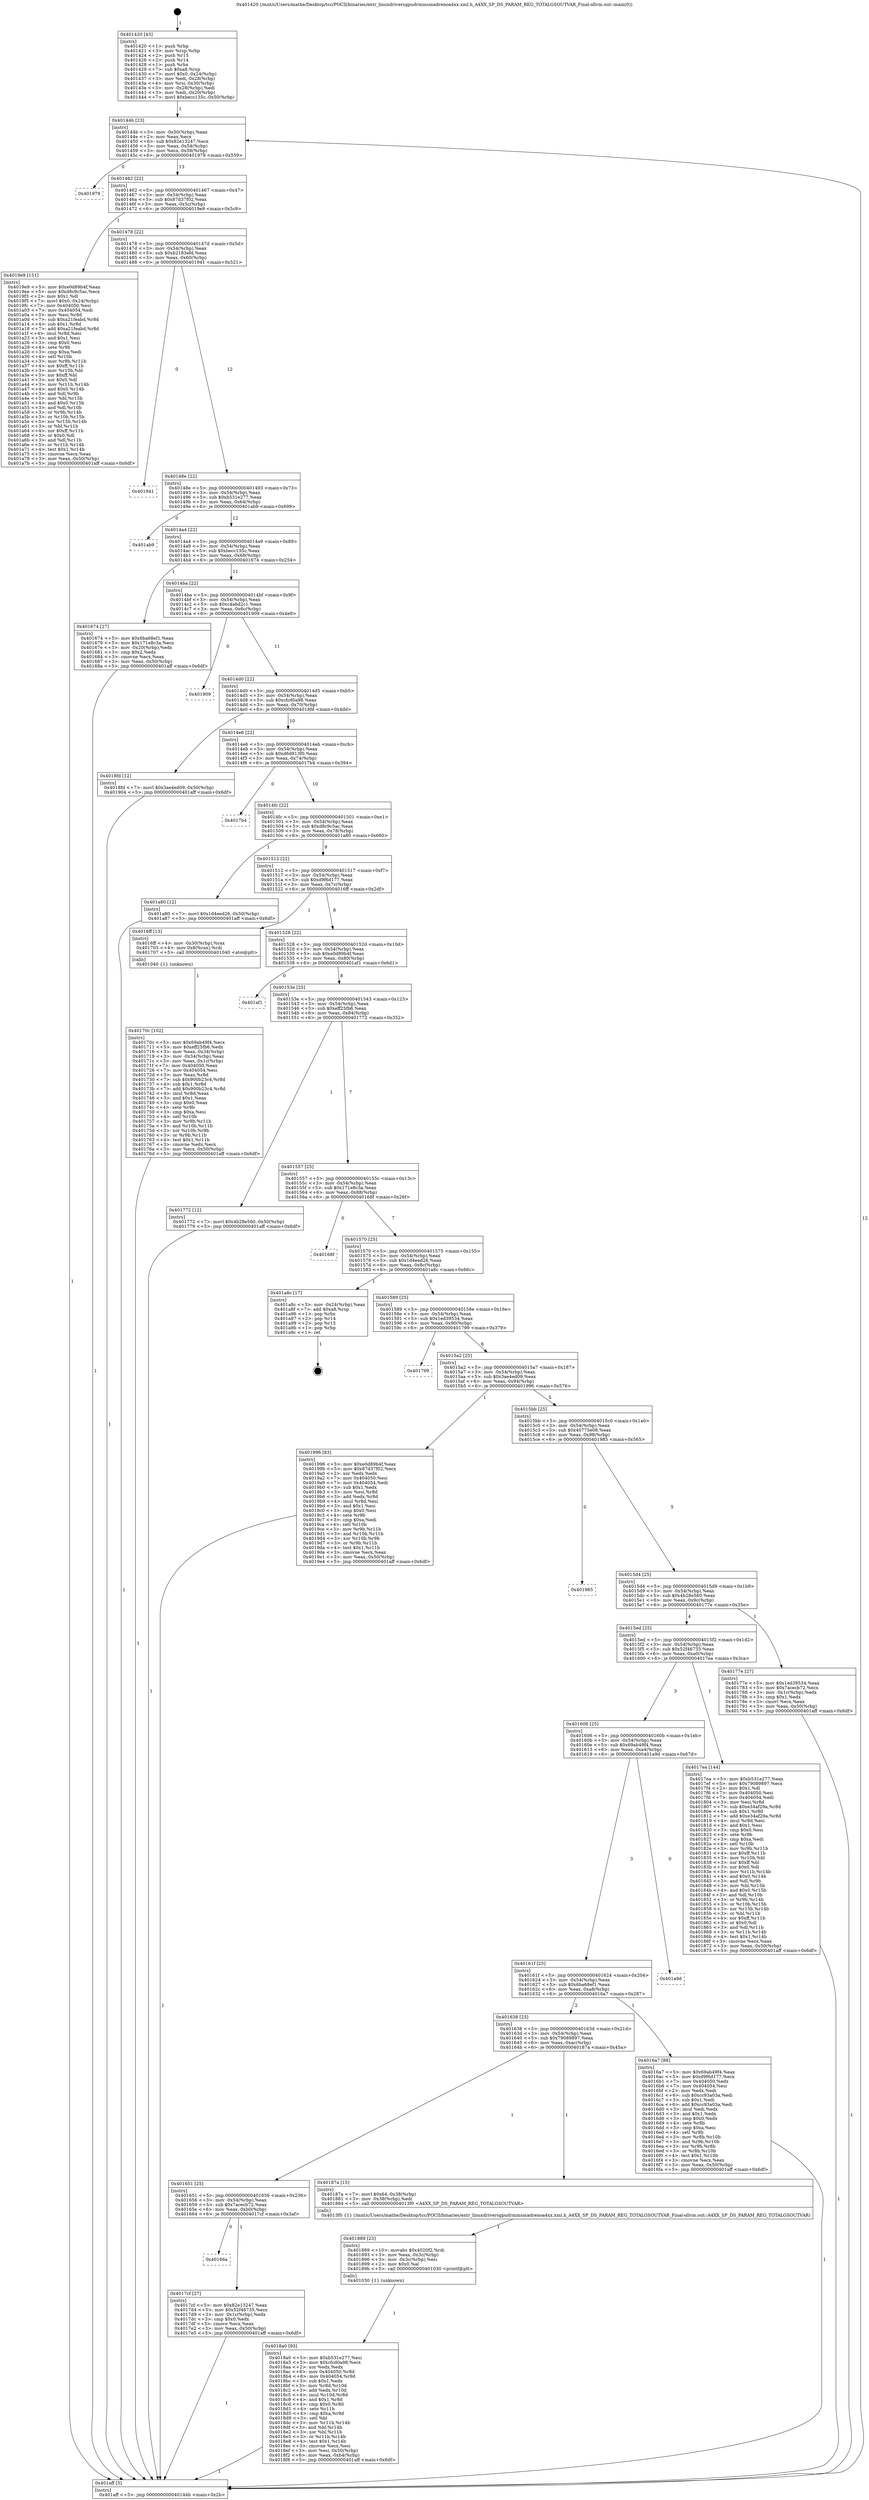 digraph "0x401420" {
  label = "0x401420 (/mnt/c/Users/mathe/Desktop/tcc/POCII/binaries/extr_linuxdriversgpudrmmsmadrenoa4xx.xml.h_A4XX_SP_DS_PARAM_REG_TOTALGSOUTVAR_Final-ollvm.out::main(0))"
  labelloc = "t"
  node[shape=record]

  Entry [label="",width=0.3,height=0.3,shape=circle,fillcolor=black,style=filled]
  "0x40144b" [label="{
     0x40144b [23]\l
     | [instrs]\l
     &nbsp;&nbsp;0x40144b \<+3\>: mov -0x50(%rbp),%eax\l
     &nbsp;&nbsp;0x40144e \<+2\>: mov %eax,%ecx\l
     &nbsp;&nbsp;0x401450 \<+6\>: sub $0x82e13247,%ecx\l
     &nbsp;&nbsp;0x401456 \<+3\>: mov %eax,-0x54(%rbp)\l
     &nbsp;&nbsp;0x401459 \<+3\>: mov %ecx,-0x58(%rbp)\l
     &nbsp;&nbsp;0x40145c \<+6\>: je 0000000000401979 \<main+0x559\>\l
  }"]
  "0x401979" [label="{
     0x401979\l
  }", style=dashed]
  "0x401462" [label="{
     0x401462 [22]\l
     | [instrs]\l
     &nbsp;&nbsp;0x401462 \<+5\>: jmp 0000000000401467 \<main+0x47\>\l
     &nbsp;&nbsp;0x401467 \<+3\>: mov -0x54(%rbp),%eax\l
     &nbsp;&nbsp;0x40146a \<+5\>: sub $0x87d37f02,%eax\l
     &nbsp;&nbsp;0x40146f \<+3\>: mov %eax,-0x5c(%rbp)\l
     &nbsp;&nbsp;0x401472 \<+6\>: je 00000000004019e9 \<main+0x5c9\>\l
  }"]
  Exit [label="",width=0.3,height=0.3,shape=circle,fillcolor=black,style=filled,peripheries=2]
  "0x4019e9" [label="{
     0x4019e9 [151]\l
     | [instrs]\l
     &nbsp;&nbsp;0x4019e9 \<+5\>: mov $0xe0d89b4f,%eax\l
     &nbsp;&nbsp;0x4019ee \<+5\>: mov $0xd8c9c5ac,%ecx\l
     &nbsp;&nbsp;0x4019f3 \<+2\>: mov $0x1,%dl\l
     &nbsp;&nbsp;0x4019f5 \<+7\>: movl $0x0,-0x24(%rbp)\l
     &nbsp;&nbsp;0x4019fc \<+7\>: mov 0x404050,%esi\l
     &nbsp;&nbsp;0x401a03 \<+7\>: mov 0x404054,%edi\l
     &nbsp;&nbsp;0x401a0a \<+3\>: mov %esi,%r8d\l
     &nbsp;&nbsp;0x401a0d \<+7\>: sub $0xa21feabd,%r8d\l
     &nbsp;&nbsp;0x401a14 \<+4\>: sub $0x1,%r8d\l
     &nbsp;&nbsp;0x401a18 \<+7\>: add $0xa21feabd,%r8d\l
     &nbsp;&nbsp;0x401a1f \<+4\>: imul %r8d,%esi\l
     &nbsp;&nbsp;0x401a23 \<+3\>: and $0x1,%esi\l
     &nbsp;&nbsp;0x401a26 \<+3\>: cmp $0x0,%esi\l
     &nbsp;&nbsp;0x401a29 \<+4\>: sete %r9b\l
     &nbsp;&nbsp;0x401a2d \<+3\>: cmp $0xa,%edi\l
     &nbsp;&nbsp;0x401a30 \<+4\>: setl %r10b\l
     &nbsp;&nbsp;0x401a34 \<+3\>: mov %r9b,%r11b\l
     &nbsp;&nbsp;0x401a37 \<+4\>: xor $0xff,%r11b\l
     &nbsp;&nbsp;0x401a3b \<+3\>: mov %r10b,%bl\l
     &nbsp;&nbsp;0x401a3e \<+3\>: xor $0xff,%bl\l
     &nbsp;&nbsp;0x401a41 \<+3\>: xor $0x0,%dl\l
     &nbsp;&nbsp;0x401a44 \<+3\>: mov %r11b,%r14b\l
     &nbsp;&nbsp;0x401a47 \<+4\>: and $0x0,%r14b\l
     &nbsp;&nbsp;0x401a4b \<+3\>: and %dl,%r9b\l
     &nbsp;&nbsp;0x401a4e \<+3\>: mov %bl,%r15b\l
     &nbsp;&nbsp;0x401a51 \<+4\>: and $0x0,%r15b\l
     &nbsp;&nbsp;0x401a55 \<+3\>: and %dl,%r10b\l
     &nbsp;&nbsp;0x401a58 \<+3\>: or %r9b,%r14b\l
     &nbsp;&nbsp;0x401a5b \<+3\>: or %r10b,%r15b\l
     &nbsp;&nbsp;0x401a5e \<+3\>: xor %r15b,%r14b\l
     &nbsp;&nbsp;0x401a61 \<+3\>: or %bl,%r11b\l
     &nbsp;&nbsp;0x401a64 \<+4\>: xor $0xff,%r11b\l
     &nbsp;&nbsp;0x401a68 \<+3\>: or $0x0,%dl\l
     &nbsp;&nbsp;0x401a6b \<+3\>: and %dl,%r11b\l
     &nbsp;&nbsp;0x401a6e \<+3\>: or %r11b,%r14b\l
     &nbsp;&nbsp;0x401a71 \<+4\>: test $0x1,%r14b\l
     &nbsp;&nbsp;0x401a75 \<+3\>: cmovne %ecx,%eax\l
     &nbsp;&nbsp;0x401a78 \<+3\>: mov %eax,-0x50(%rbp)\l
     &nbsp;&nbsp;0x401a7b \<+5\>: jmp 0000000000401aff \<main+0x6df\>\l
  }"]
  "0x401478" [label="{
     0x401478 [22]\l
     | [instrs]\l
     &nbsp;&nbsp;0x401478 \<+5\>: jmp 000000000040147d \<main+0x5d\>\l
     &nbsp;&nbsp;0x40147d \<+3\>: mov -0x54(%rbp),%eax\l
     &nbsp;&nbsp;0x401480 \<+5\>: sub $0xb2183efd,%eax\l
     &nbsp;&nbsp;0x401485 \<+3\>: mov %eax,-0x60(%rbp)\l
     &nbsp;&nbsp;0x401488 \<+6\>: je 0000000000401941 \<main+0x521\>\l
  }"]
  "0x4018a0" [label="{
     0x4018a0 [93]\l
     | [instrs]\l
     &nbsp;&nbsp;0x4018a0 \<+5\>: mov $0xb531e277,%esi\l
     &nbsp;&nbsp;0x4018a5 \<+5\>: mov $0xcfcd0a98,%ecx\l
     &nbsp;&nbsp;0x4018aa \<+2\>: xor %edx,%edx\l
     &nbsp;&nbsp;0x4018ac \<+8\>: mov 0x404050,%r8d\l
     &nbsp;&nbsp;0x4018b4 \<+8\>: mov 0x404054,%r9d\l
     &nbsp;&nbsp;0x4018bc \<+3\>: sub $0x1,%edx\l
     &nbsp;&nbsp;0x4018bf \<+3\>: mov %r8d,%r10d\l
     &nbsp;&nbsp;0x4018c2 \<+3\>: add %edx,%r10d\l
     &nbsp;&nbsp;0x4018c5 \<+4\>: imul %r10d,%r8d\l
     &nbsp;&nbsp;0x4018c9 \<+4\>: and $0x1,%r8d\l
     &nbsp;&nbsp;0x4018cd \<+4\>: cmp $0x0,%r8d\l
     &nbsp;&nbsp;0x4018d1 \<+4\>: sete %r11b\l
     &nbsp;&nbsp;0x4018d5 \<+4\>: cmp $0xa,%r9d\l
     &nbsp;&nbsp;0x4018d9 \<+3\>: setl %bl\l
     &nbsp;&nbsp;0x4018dc \<+3\>: mov %r11b,%r14b\l
     &nbsp;&nbsp;0x4018df \<+3\>: and %bl,%r14b\l
     &nbsp;&nbsp;0x4018e2 \<+3\>: xor %bl,%r11b\l
     &nbsp;&nbsp;0x4018e5 \<+3\>: or %r11b,%r14b\l
     &nbsp;&nbsp;0x4018e8 \<+4\>: test $0x1,%r14b\l
     &nbsp;&nbsp;0x4018ec \<+3\>: cmovne %ecx,%esi\l
     &nbsp;&nbsp;0x4018ef \<+3\>: mov %esi,-0x50(%rbp)\l
     &nbsp;&nbsp;0x4018f2 \<+6\>: mov %eax,-0xb4(%rbp)\l
     &nbsp;&nbsp;0x4018f8 \<+5\>: jmp 0000000000401aff \<main+0x6df\>\l
  }"]
  "0x401941" [label="{
     0x401941\l
  }", style=dashed]
  "0x40148e" [label="{
     0x40148e [22]\l
     | [instrs]\l
     &nbsp;&nbsp;0x40148e \<+5\>: jmp 0000000000401493 \<main+0x73\>\l
     &nbsp;&nbsp;0x401493 \<+3\>: mov -0x54(%rbp),%eax\l
     &nbsp;&nbsp;0x401496 \<+5\>: sub $0xb531e277,%eax\l
     &nbsp;&nbsp;0x40149b \<+3\>: mov %eax,-0x64(%rbp)\l
     &nbsp;&nbsp;0x40149e \<+6\>: je 0000000000401ab9 \<main+0x699\>\l
  }"]
  "0x401889" [label="{
     0x401889 [23]\l
     | [instrs]\l
     &nbsp;&nbsp;0x401889 \<+10\>: movabs $0x4020f2,%rdi\l
     &nbsp;&nbsp;0x401893 \<+3\>: mov %eax,-0x3c(%rbp)\l
     &nbsp;&nbsp;0x401896 \<+3\>: mov -0x3c(%rbp),%esi\l
     &nbsp;&nbsp;0x401899 \<+2\>: mov $0x0,%al\l
     &nbsp;&nbsp;0x40189b \<+5\>: call 0000000000401030 \<printf@plt\>\l
     | [calls]\l
     &nbsp;&nbsp;0x401030 \{1\} (unknown)\l
  }"]
  "0x401ab9" [label="{
     0x401ab9\l
  }", style=dashed]
  "0x4014a4" [label="{
     0x4014a4 [22]\l
     | [instrs]\l
     &nbsp;&nbsp;0x4014a4 \<+5\>: jmp 00000000004014a9 \<main+0x89\>\l
     &nbsp;&nbsp;0x4014a9 \<+3\>: mov -0x54(%rbp),%eax\l
     &nbsp;&nbsp;0x4014ac \<+5\>: sub $0xbecc135c,%eax\l
     &nbsp;&nbsp;0x4014b1 \<+3\>: mov %eax,-0x68(%rbp)\l
     &nbsp;&nbsp;0x4014b4 \<+6\>: je 0000000000401674 \<main+0x254\>\l
  }"]
  "0x40166a" [label="{
     0x40166a\l
  }", style=dashed]
  "0x401674" [label="{
     0x401674 [27]\l
     | [instrs]\l
     &nbsp;&nbsp;0x401674 \<+5\>: mov $0x6ba68ef1,%eax\l
     &nbsp;&nbsp;0x401679 \<+5\>: mov $0x171e8c3a,%ecx\l
     &nbsp;&nbsp;0x40167e \<+3\>: mov -0x20(%rbp),%edx\l
     &nbsp;&nbsp;0x401681 \<+3\>: cmp $0x2,%edx\l
     &nbsp;&nbsp;0x401684 \<+3\>: cmovne %ecx,%eax\l
     &nbsp;&nbsp;0x401687 \<+3\>: mov %eax,-0x50(%rbp)\l
     &nbsp;&nbsp;0x40168a \<+5\>: jmp 0000000000401aff \<main+0x6df\>\l
  }"]
  "0x4014ba" [label="{
     0x4014ba [22]\l
     | [instrs]\l
     &nbsp;&nbsp;0x4014ba \<+5\>: jmp 00000000004014bf \<main+0x9f\>\l
     &nbsp;&nbsp;0x4014bf \<+3\>: mov -0x54(%rbp),%eax\l
     &nbsp;&nbsp;0x4014c2 \<+5\>: sub $0xc4a6d2c1,%eax\l
     &nbsp;&nbsp;0x4014c7 \<+3\>: mov %eax,-0x6c(%rbp)\l
     &nbsp;&nbsp;0x4014ca \<+6\>: je 0000000000401909 \<main+0x4e9\>\l
  }"]
  "0x401aff" [label="{
     0x401aff [5]\l
     | [instrs]\l
     &nbsp;&nbsp;0x401aff \<+5\>: jmp 000000000040144b \<main+0x2b\>\l
  }"]
  "0x401420" [label="{
     0x401420 [43]\l
     | [instrs]\l
     &nbsp;&nbsp;0x401420 \<+1\>: push %rbp\l
     &nbsp;&nbsp;0x401421 \<+3\>: mov %rsp,%rbp\l
     &nbsp;&nbsp;0x401424 \<+2\>: push %r15\l
     &nbsp;&nbsp;0x401426 \<+2\>: push %r14\l
     &nbsp;&nbsp;0x401428 \<+1\>: push %rbx\l
     &nbsp;&nbsp;0x401429 \<+7\>: sub $0xa8,%rsp\l
     &nbsp;&nbsp;0x401430 \<+7\>: movl $0x0,-0x24(%rbp)\l
     &nbsp;&nbsp;0x401437 \<+3\>: mov %edi,-0x28(%rbp)\l
     &nbsp;&nbsp;0x40143a \<+4\>: mov %rsi,-0x30(%rbp)\l
     &nbsp;&nbsp;0x40143e \<+3\>: mov -0x28(%rbp),%edi\l
     &nbsp;&nbsp;0x401441 \<+3\>: mov %edi,-0x20(%rbp)\l
     &nbsp;&nbsp;0x401444 \<+7\>: movl $0xbecc135c,-0x50(%rbp)\l
  }"]
  "0x4017cf" [label="{
     0x4017cf [27]\l
     | [instrs]\l
     &nbsp;&nbsp;0x4017cf \<+5\>: mov $0x82e13247,%eax\l
     &nbsp;&nbsp;0x4017d4 \<+5\>: mov $0x52f46735,%ecx\l
     &nbsp;&nbsp;0x4017d9 \<+3\>: mov -0x1c(%rbp),%edx\l
     &nbsp;&nbsp;0x4017dc \<+3\>: cmp $0x0,%edx\l
     &nbsp;&nbsp;0x4017df \<+3\>: cmove %ecx,%eax\l
     &nbsp;&nbsp;0x4017e2 \<+3\>: mov %eax,-0x50(%rbp)\l
     &nbsp;&nbsp;0x4017e5 \<+5\>: jmp 0000000000401aff \<main+0x6df\>\l
  }"]
  "0x401909" [label="{
     0x401909\l
  }", style=dashed]
  "0x4014d0" [label="{
     0x4014d0 [22]\l
     | [instrs]\l
     &nbsp;&nbsp;0x4014d0 \<+5\>: jmp 00000000004014d5 \<main+0xb5\>\l
     &nbsp;&nbsp;0x4014d5 \<+3\>: mov -0x54(%rbp),%eax\l
     &nbsp;&nbsp;0x4014d8 \<+5\>: sub $0xcfcd0a98,%eax\l
     &nbsp;&nbsp;0x4014dd \<+3\>: mov %eax,-0x70(%rbp)\l
     &nbsp;&nbsp;0x4014e0 \<+6\>: je 00000000004018fd \<main+0x4dd\>\l
  }"]
  "0x401651" [label="{
     0x401651 [25]\l
     | [instrs]\l
     &nbsp;&nbsp;0x401651 \<+5\>: jmp 0000000000401656 \<main+0x236\>\l
     &nbsp;&nbsp;0x401656 \<+3\>: mov -0x54(%rbp),%eax\l
     &nbsp;&nbsp;0x401659 \<+5\>: sub $0x7acecb72,%eax\l
     &nbsp;&nbsp;0x40165e \<+6\>: mov %eax,-0xb0(%rbp)\l
     &nbsp;&nbsp;0x401664 \<+6\>: je 00000000004017cf \<main+0x3af\>\l
  }"]
  "0x4018fd" [label="{
     0x4018fd [12]\l
     | [instrs]\l
     &nbsp;&nbsp;0x4018fd \<+7\>: movl $0x3ae4ed09,-0x50(%rbp)\l
     &nbsp;&nbsp;0x401904 \<+5\>: jmp 0000000000401aff \<main+0x6df\>\l
  }"]
  "0x4014e6" [label="{
     0x4014e6 [22]\l
     | [instrs]\l
     &nbsp;&nbsp;0x4014e6 \<+5\>: jmp 00000000004014eb \<main+0xcb\>\l
     &nbsp;&nbsp;0x4014eb \<+3\>: mov -0x54(%rbp),%eax\l
     &nbsp;&nbsp;0x4014ee \<+5\>: sub $0xd6d913f0,%eax\l
     &nbsp;&nbsp;0x4014f3 \<+3\>: mov %eax,-0x74(%rbp)\l
     &nbsp;&nbsp;0x4014f6 \<+6\>: je 00000000004017b4 \<main+0x394\>\l
  }"]
  "0x40187a" [label="{
     0x40187a [15]\l
     | [instrs]\l
     &nbsp;&nbsp;0x40187a \<+7\>: movl $0x64,-0x38(%rbp)\l
     &nbsp;&nbsp;0x401881 \<+3\>: mov -0x38(%rbp),%edi\l
     &nbsp;&nbsp;0x401884 \<+5\>: call 00000000004013f0 \<A4XX_SP_DS_PARAM_REG_TOTALGSOUTVAR\>\l
     | [calls]\l
     &nbsp;&nbsp;0x4013f0 \{1\} (/mnt/c/Users/mathe/Desktop/tcc/POCII/binaries/extr_linuxdriversgpudrmmsmadrenoa4xx.xml.h_A4XX_SP_DS_PARAM_REG_TOTALGSOUTVAR_Final-ollvm.out::A4XX_SP_DS_PARAM_REG_TOTALGSOUTVAR)\l
  }"]
  "0x4017b4" [label="{
     0x4017b4\l
  }", style=dashed]
  "0x4014fc" [label="{
     0x4014fc [22]\l
     | [instrs]\l
     &nbsp;&nbsp;0x4014fc \<+5\>: jmp 0000000000401501 \<main+0xe1\>\l
     &nbsp;&nbsp;0x401501 \<+3\>: mov -0x54(%rbp),%eax\l
     &nbsp;&nbsp;0x401504 \<+5\>: sub $0xd8c9c5ac,%eax\l
     &nbsp;&nbsp;0x401509 \<+3\>: mov %eax,-0x78(%rbp)\l
     &nbsp;&nbsp;0x40150c \<+6\>: je 0000000000401a80 \<main+0x660\>\l
  }"]
  "0x40170c" [label="{
     0x40170c [102]\l
     | [instrs]\l
     &nbsp;&nbsp;0x40170c \<+5\>: mov $0x69ab49f4,%ecx\l
     &nbsp;&nbsp;0x401711 \<+5\>: mov $0xeff25fb6,%edx\l
     &nbsp;&nbsp;0x401716 \<+3\>: mov %eax,-0x34(%rbp)\l
     &nbsp;&nbsp;0x401719 \<+3\>: mov -0x34(%rbp),%eax\l
     &nbsp;&nbsp;0x40171c \<+3\>: mov %eax,-0x1c(%rbp)\l
     &nbsp;&nbsp;0x40171f \<+7\>: mov 0x404050,%eax\l
     &nbsp;&nbsp;0x401726 \<+7\>: mov 0x404054,%esi\l
     &nbsp;&nbsp;0x40172d \<+3\>: mov %eax,%r8d\l
     &nbsp;&nbsp;0x401730 \<+7\>: sub $0x900b23c4,%r8d\l
     &nbsp;&nbsp;0x401737 \<+4\>: sub $0x1,%r8d\l
     &nbsp;&nbsp;0x40173b \<+7\>: add $0x900b23c4,%r8d\l
     &nbsp;&nbsp;0x401742 \<+4\>: imul %r8d,%eax\l
     &nbsp;&nbsp;0x401746 \<+3\>: and $0x1,%eax\l
     &nbsp;&nbsp;0x401749 \<+3\>: cmp $0x0,%eax\l
     &nbsp;&nbsp;0x40174c \<+4\>: sete %r9b\l
     &nbsp;&nbsp;0x401750 \<+3\>: cmp $0xa,%esi\l
     &nbsp;&nbsp;0x401753 \<+4\>: setl %r10b\l
     &nbsp;&nbsp;0x401757 \<+3\>: mov %r9b,%r11b\l
     &nbsp;&nbsp;0x40175a \<+3\>: and %r10b,%r11b\l
     &nbsp;&nbsp;0x40175d \<+3\>: xor %r10b,%r9b\l
     &nbsp;&nbsp;0x401760 \<+3\>: or %r9b,%r11b\l
     &nbsp;&nbsp;0x401763 \<+4\>: test $0x1,%r11b\l
     &nbsp;&nbsp;0x401767 \<+3\>: cmovne %edx,%ecx\l
     &nbsp;&nbsp;0x40176a \<+3\>: mov %ecx,-0x50(%rbp)\l
     &nbsp;&nbsp;0x40176d \<+5\>: jmp 0000000000401aff \<main+0x6df\>\l
  }"]
  "0x401a80" [label="{
     0x401a80 [12]\l
     | [instrs]\l
     &nbsp;&nbsp;0x401a80 \<+7\>: movl $0x1d4eed26,-0x50(%rbp)\l
     &nbsp;&nbsp;0x401a87 \<+5\>: jmp 0000000000401aff \<main+0x6df\>\l
  }"]
  "0x401512" [label="{
     0x401512 [22]\l
     | [instrs]\l
     &nbsp;&nbsp;0x401512 \<+5\>: jmp 0000000000401517 \<main+0xf7\>\l
     &nbsp;&nbsp;0x401517 \<+3\>: mov -0x54(%rbp),%eax\l
     &nbsp;&nbsp;0x40151a \<+5\>: sub $0xd9f6d177,%eax\l
     &nbsp;&nbsp;0x40151f \<+3\>: mov %eax,-0x7c(%rbp)\l
     &nbsp;&nbsp;0x401522 \<+6\>: je 00000000004016ff \<main+0x2df\>\l
  }"]
  "0x401638" [label="{
     0x401638 [25]\l
     | [instrs]\l
     &nbsp;&nbsp;0x401638 \<+5\>: jmp 000000000040163d \<main+0x21d\>\l
     &nbsp;&nbsp;0x40163d \<+3\>: mov -0x54(%rbp),%eax\l
     &nbsp;&nbsp;0x401640 \<+5\>: sub $0x79089897,%eax\l
     &nbsp;&nbsp;0x401645 \<+6\>: mov %eax,-0xac(%rbp)\l
     &nbsp;&nbsp;0x40164b \<+6\>: je 000000000040187a \<main+0x45a\>\l
  }"]
  "0x4016ff" [label="{
     0x4016ff [13]\l
     | [instrs]\l
     &nbsp;&nbsp;0x4016ff \<+4\>: mov -0x30(%rbp),%rax\l
     &nbsp;&nbsp;0x401703 \<+4\>: mov 0x8(%rax),%rdi\l
     &nbsp;&nbsp;0x401707 \<+5\>: call 0000000000401040 \<atoi@plt\>\l
     | [calls]\l
     &nbsp;&nbsp;0x401040 \{1\} (unknown)\l
  }"]
  "0x401528" [label="{
     0x401528 [22]\l
     | [instrs]\l
     &nbsp;&nbsp;0x401528 \<+5\>: jmp 000000000040152d \<main+0x10d\>\l
     &nbsp;&nbsp;0x40152d \<+3\>: mov -0x54(%rbp),%eax\l
     &nbsp;&nbsp;0x401530 \<+5\>: sub $0xe0d89b4f,%eax\l
     &nbsp;&nbsp;0x401535 \<+3\>: mov %eax,-0x80(%rbp)\l
     &nbsp;&nbsp;0x401538 \<+6\>: je 0000000000401af1 \<main+0x6d1\>\l
  }"]
  "0x4016a7" [label="{
     0x4016a7 [88]\l
     | [instrs]\l
     &nbsp;&nbsp;0x4016a7 \<+5\>: mov $0x69ab49f4,%eax\l
     &nbsp;&nbsp;0x4016ac \<+5\>: mov $0xd9f6d177,%ecx\l
     &nbsp;&nbsp;0x4016b1 \<+7\>: mov 0x404050,%edx\l
     &nbsp;&nbsp;0x4016b8 \<+7\>: mov 0x404054,%esi\l
     &nbsp;&nbsp;0x4016bf \<+2\>: mov %edx,%edi\l
     &nbsp;&nbsp;0x4016c1 \<+6\>: sub $0xcc93a03a,%edi\l
     &nbsp;&nbsp;0x4016c7 \<+3\>: sub $0x1,%edi\l
     &nbsp;&nbsp;0x4016ca \<+6\>: add $0xcc93a03a,%edi\l
     &nbsp;&nbsp;0x4016d0 \<+3\>: imul %edi,%edx\l
     &nbsp;&nbsp;0x4016d3 \<+3\>: and $0x1,%edx\l
     &nbsp;&nbsp;0x4016d6 \<+3\>: cmp $0x0,%edx\l
     &nbsp;&nbsp;0x4016d9 \<+4\>: sete %r8b\l
     &nbsp;&nbsp;0x4016dd \<+3\>: cmp $0xa,%esi\l
     &nbsp;&nbsp;0x4016e0 \<+4\>: setl %r9b\l
     &nbsp;&nbsp;0x4016e4 \<+3\>: mov %r8b,%r10b\l
     &nbsp;&nbsp;0x4016e7 \<+3\>: and %r9b,%r10b\l
     &nbsp;&nbsp;0x4016ea \<+3\>: xor %r9b,%r8b\l
     &nbsp;&nbsp;0x4016ed \<+3\>: or %r8b,%r10b\l
     &nbsp;&nbsp;0x4016f0 \<+4\>: test $0x1,%r10b\l
     &nbsp;&nbsp;0x4016f4 \<+3\>: cmovne %ecx,%eax\l
     &nbsp;&nbsp;0x4016f7 \<+3\>: mov %eax,-0x50(%rbp)\l
     &nbsp;&nbsp;0x4016fa \<+5\>: jmp 0000000000401aff \<main+0x6df\>\l
  }"]
  "0x401af1" [label="{
     0x401af1\l
  }", style=dashed]
  "0x40153e" [label="{
     0x40153e [25]\l
     | [instrs]\l
     &nbsp;&nbsp;0x40153e \<+5\>: jmp 0000000000401543 \<main+0x123\>\l
     &nbsp;&nbsp;0x401543 \<+3\>: mov -0x54(%rbp),%eax\l
     &nbsp;&nbsp;0x401546 \<+5\>: sub $0xeff25fb6,%eax\l
     &nbsp;&nbsp;0x40154b \<+6\>: mov %eax,-0x84(%rbp)\l
     &nbsp;&nbsp;0x401551 \<+6\>: je 0000000000401772 \<main+0x352\>\l
  }"]
  "0x40161f" [label="{
     0x40161f [25]\l
     | [instrs]\l
     &nbsp;&nbsp;0x40161f \<+5\>: jmp 0000000000401624 \<main+0x204\>\l
     &nbsp;&nbsp;0x401624 \<+3\>: mov -0x54(%rbp),%eax\l
     &nbsp;&nbsp;0x401627 \<+5\>: sub $0x6ba68ef1,%eax\l
     &nbsp;&nbsp;0x40162c \<+6\>: mov %eax,-0xa8(%rbp)\l
     &nbsp;&nbsp;0x401632 \<+6\>: je 00000000004016a7 \<main+0x287\>\l
  }"]
  "0x401772" [label="{
     0x401772 [12]\l
     | [instrs]\l
     &nbsp;&nbsp;0x401772 \<+7\>: movl $0x4b28e560,-0x50(%rbp)\l
     &nbsp;&nbsp;0x401779 \<+5\>: jmp 0000000000401aff \<main+0x6df\>\l
  }"]
  "0x401557" [label="{
     0x401557 [25]\l
     | [instrs]\l
     &nbsp;&nbsp;0x401557 \<+5\>: jmp 000000000040155c \<main+0x13c\>\l
     &nbsp;&nbsp;0x40155c \<+3\>: mov -0x54(%rbp),%eax\l
     &nbsp;&nbsp;0x40155f \<+5\>: sub $0x171e8c3a,%eax\l
     &nbsp;&nbsp;0x401564 \<+6\>: mov %eax,-0x88(%rbp)\l
     &nbsp;&nbsp;0x40156a \<+6\>: je 000000000040168f \<main+0x26f\>\l
  }"]
  "0x401a9d" [label="{
     0x401a9d\l
  }", style=dashed]
  "0x40168f" [label="{
     0x40168f\l
  }", style=dashed]
  "0x401570" [label="{
     0x401570 [25]\l
     | [instrs]\l
     &nbsp;&nbsp;0x401570 \<+5\>: jmp 0000000000401575 \<main+0x155\>\l
     &nbsp;&nbsp;0x401575 \<+3\>: mov -0x54(%rbp),%eax\l
     &nbsp;&nbsp;0x401578 \<+5\>: sub $0x1d4eed26,%eax\l
     &nbsp;&nbsp;0x40157d \<+6\>: mov %eax,-0x8c(%rbp)\l
     &nbsp;&nbsp;0x401583 \<+6\>: je 0000000000401a8c \<main+0x66c\>\l
  }"]
  "0x401606" [label="{
     0x401606 [25]\l
     | [instrs]\l
     &nbsp;&nbsp;0x401606 \<+5\>: jmp 000000000040160b \<main+0x1eb\>\l
     &nbsp;&nbsp;0x40160b \<+3\>: mov -0x54(%rbp),%eax\l
     &nbsp;&nbsp;0x40160e \<+5\>: sub $0x69ab49f4,%eax\l
     &nbsp;&nbsp;0x401613 \<+6\>: mov %eax,-0xa4(%rbp)\l
     &nbsp;&nbsp;0x401619 \<+6\>: je 0000000000401a9d \<main+0x67d\>\l
  }"]
  "0x401a8c" [label="{
     0x401a8c [17]\l
     | [instrs]\l
     &nbsp;&nbsp;0x401a8c \<+3\>: mov -0x24(%rbp),%eax\l
     &nbsp;&nbsp;0x401a8f \<+7\>: add $0xa8,%rsp\l
     &nbsp;&nbsp;0x401a96 \<+1\>: pop %rbx\l
     &nbsp;&nbsp;0x401a97 \<+2\>: pop %r14\l
     &nbsp;&nbsp;0x401a99 \<+2\>: pop %r15\l
     &nbsp;&nbsp;0x401a9b \<+1\>: pop %rbp\l
     &nbsp;&nbsp;0x401a9c \<+1\>: ret\l
  }"]
  "0x401589" [label="{
     0x401589 [25]\l
     | [instrs]\l
     &nbsp;&nbsp;0x401589 \<+5\>: jmp 000000000040158e \<main+0x16e\>\l
     &nbsp;&nbsp;0x40158e \<+3\>: mov -0x54(%rbp),%eax\l
     &nbsp;&nbsp;0x401591 \<+5\>: sub $0x1ed39534,%eax\l
     &nbsp;&nbsp;0x401596 \<+6\>: mov %eax,-0x90(%rbp)\l
     &nbsp;&nbsp;0x40159c \<+6\>: je 0000000000401799 \<main+0x379\>\l
  }"]
  "0x4017ea" [label="{
     0x4017ea [144]\l
     | [instrs]\l
     &nbsp;&nbsp;0x4017ea \<+5\>: mov $0xb531e277,%eax\l
     &nbsp;&nbsp;0x4017ef \<+5\>: mov $0x79089897,%ecx\l
     &nbsp;&nbsp;0x4017f4 \<+2\>: mov $0x1,%dl\l
     &nbsp;&nbsp;0x4017f6 \<+7\>: mov 0x404050,%esi\l
     &nbsp;&nbsp;0x4017fd \<+7\>: mov 0x404054,%edi\l
     &nbsp;&nbsp;0x401804 \<+3\>: mov %esi,%r8d\l
     &nbsp;&nbsp;0x401807 \<+7\>: sub $0xe34af29a,%r8d\l
     &nbsp;&nbsp;0x40180e \<+4\>: sub $0x1,%r8d\l
     &nbsp;&nbsp;0x401812 \<+7\>: add $0xe34af29a,%r8d\l
     &nbsp;&nbsp;0x401819 \<+4\>: imul %r8d,%esi\l
     &nbsp;&nbsp;0x40181d \<+3\>: and $0x1,%esi\l
     &nbsp;&nbsp;0x401820 \<+3\>: cmp $0x0,%esi\l
     &nbsp;&nbsp;0x401823 \<+4\>: sete %r9b\l
     &nbsp;&nbsp;0x401827 \<+3\>: cmp $0xa,%edi\l
     &nbsp;&nbsp;0x40182a \<+4\>: setl %r10b\l
     &nbsp;&nbsp;0x40182e \<+3\>: mov %r9b,%r11b\l
     &nbsp;&nbsp;0x401831 \<+4\>: xor $0xff,%r11b\l
     &nbsp;&nbsp;0x401835 \<+3\>: mov %r10b,%bl\l
     &nbsp;&nbsp;0x401838 \<+3\>: xor $0xff,%bl\l
     &nbsp;&nbsp;0x40183b \<+3\>: xor $0x0,%dl\l
     &nbsp;&nbsp;0x40183e \<+3\>: mov %r11b,%r14b\l
     &nbsp;&nbsp;0x401841 \<+4\>: and $0x0,%r14b\l
     &nbsp;&nbsp;0x401845 \<+3\>: and %dl,%r9b\l
     &nbsp;&nbsp;0x401848 \<+3\>: mov %bl,%r15b\l
     &nbsp;&nbsp;0x40184b \<+4\>: and $0x0,%r15b\l
     &nbsp;&nbsp;0x40184f \<+3\>: and %dl,%r10b\l
     &nbsp;&nbsp;0x401852 \<+3\>: or %r9b,%r14b\l
     &nbsp;&nbsp;0x401855 \<+3\>: or %r10b,%r15b\l
     &nbsp;&nbsp;0x401858 \<+3\>: xor %r15b,%r14b\l
     &nbsp;&nbsp;0x40185b \<+3\>: or %bl,%r11b\l
     &nbsp;&nbsp;0x40185e \<+4\>: xor $0xff,%r11b\l
     &nbsp;&nbsp;0x401862 \<+3\>: or $0x0,%dl\l
     &nbsp;&nbsp;0x401865 \<+3\>: and %dl,%r11b\l
     &nbsp;&nbsp;0x401868 \<+3\>: or %r11b,%r14b\l
     &nbsp;&nbsp;0x40186b \<+4\>: test $0x1,%r14b\l
     &nbsp;&nbsp;0x40186f \<+3\>: cmovne %ecx,%eax\l
     &nbsp;&nbsp;0x401872 \<+3\>: mov %eax,-0x50(%rbp)\l
     &nbsp;&nbsp;0x401875 \<+5\>: jmp 0000000000401aff \<main+0x6df\>\l
  }"]
  "0x401799" [label="{
     0x401799\l
  }", style=dashed]
  "0x4015a2" [label="{
     0x4015a2 [25]\l
     | [instrs]\l
     &nbsp;&nbsp;0x4015a2 \<+5\>: jmp 00000000004015a7 \<main+0x187\>\l
     &nbsp;&nbsp;0x4015a7 \<+3\>: mov -0x54(%rbp),%eax\l
     &nbsp;&nbsp;0x4015aa \<+5\>: sub $0x3ae4ed09,%eax\l
     &nbsp;&nbsp;0x4015af \<+6\>: mov %eax,-0x94(%rbp)\l
     &nbsp;&nbsp;0x4015b5 \<+6\>: je 0000000000401996 \<main+0x576\>\l
  }"]
  "0x4015ed" [label="{
     0x4015ed [25]\l
     | [instrs]\l
     &nbsp;&nbsp;0x4015ed \<+5\>: jmp 00000000004015f2 \<main+0x1d2\>\l
     &nbsp;&nbsp;0x4015f2 \<+3\>: mov -0x54(%rbp),%eax\l
     &nbsp;&nbsp;0x4015f5 \<+5\>: sub $0x52f46735,%eax\l
     &nbsp;&nbsp;0x4015fa \<+6\>: mov %eax,-0xa0(%rbp)\l
     &nbsp;&nbsp;0x401600 \<+6\>: je 00000000004017ea \<main+0x3ca\>\l
  }"]
  "0x401996" [label="{
     0x401996 [83]\l
     | [instrs]\l
     &nbsp;&nbsp;0x401996 \<+5\>: mov $0xe0d89b4f,%eax\l
     &nbsp;&nbsp;0x40199b \<+5\>: mov $0x87d37f02,%ecx\l
     &nbsp;&nbsp;0x4019a0 \<+2\>: xor %edx,%edx\l
     &nbsp;&nbsp;0x4019a2 \<+7\>: mov 0x404050,%esi\l
     &nbsp;&nbsp;0x4019a9 \<+7\>: mov 0x404054,%edi\l
     &nbsp;&nbsp;0x4019b0 \<+3\>: sub $0x1,%edx\l
     &nbsp;&nbsp;0x4019b3 \<+3\>: mov %esi,%r8d\l
     &nbsp;&nbsp;0x4019b6 \<+3\>: add %edx,%r8d\l
     &nbsp;&nbsp;0x4019b9 \<+4\>: imul %r8d,%esi\l
     &nbsp;&nbsp;0x4019bd \<+3\>: and $0x1,%esi\l
     &nbsp;&nbsp;0x4019c0 \<+3\>: cmp $0x0,%esi\l
     &nbsp;&nbsp;0x4019c3 \<+4\>: sete %r9b\l
     &nbsp;&nbsp;0x4019c7 \<+3\>: cmp $0xa,%edi\l
     &nbsp;&nbsp;0x4019ca \<+4\>: setl %r10b\l
     &nbsp;&nbsp;0x4019ce \<+3\>: mov %r9b,%r11b\l
     &nbsp;&nbsp;0x4019d1 \<+3\>: and %r10b,%r11b\l
     &nbsp;&nbsp;0x4019d4 \<+3\>: xor %r10b,%r9b\l
     &nbsp;&nbsp;0x4019d7 \<+3\>: or %r9b,%r11b\l
     &nbsp;&nbsp;0x4019da \<+4\>: test $0x1,%r11b\l
     &nbsp;&nbsp;0x4019de \<+3\>: cmovne %ecx,%eax\l
     &nbsp;&nbsp;0x4019e1 \<+3\>: mov %eax,-0x50(%rbp)\l
     &nbsp;&nbsp;0x4019e4 \<+5\>: jmp 0000000000401aff \<main+0x6df\>\l
  }"]
  "0x4015bb" [label="{
     0x4015bb [25]\l
     | [instrs]\l
     &nbsp;&nbsp;0x4015bb \<+5\>: jmp 00000000004015c0 \<main+0x1a0\>\l
     &nbsp;&nbsp;0x4015c0 \<+3\>: mov -0x54(%rbp),%eax\l
     &nbsp;&nbsp;0x4015c3 \<+5\>: sub $0x40775e08,%eax\l
     &nbsp;&nbsp;0x4015c8 \<+6\>: mov %eax,-0x98(%rbp)\l
     &nbsp;&nbsp;0x4015ce \<+6\>: je 0000000000401985 \<main+0x565\>\l
  }"]
  "0x40177e" [label="{
     0x40177e [27]\l
     | [instrs]\l
     &nbsp;&nbsp;0x40177e \<+5\>: mov $0x1ed39534,%eax\l
     &nbsp;&nbsp;0x401783 \<+5\>: mov $0x7acecb72,%ecx\l
     &nbsp;&nbsp;0x401788 \<+3\>: mov -0x1c(%rbp),%edx\l
     &nbsp;&nbsp;0x40178b \<+3\>: cmp $0x1,%edx\l
     &nbsp;&nbsp;0x40178e \<+3\>: cmovl %ecx,%eax\l
     &nbsp;&nbsp;0x401791 \<+3\>: mov %eax,-0x50(%rbp)\l
     &nbsp;&nbsp;0x401794 \<+5\>: jmp 0000000000401aff \<main+0x6df\>\l
  }"]
  "0x401985" [label="{
     0x401985\l
  }", style=dashed]
  "0x4015d4" [label="{
     0x4015d4 [25]\l
     | [instrs]\l
     &nbsp;&nbsp;0x4015d4 \<+5\>: jmp 00000000004015d9 \<main+0x1b9\>\l
     &nbsp;&nbsp;0x4015d9 \<+3\>: mov -0x54(%rbp),%eax\l
     &nbsp;&nbsp;0x4015dc \<+5\>: sub $0x4b28e560,%eax\l
     &nbsp;&nbsp;0x4015e1 \<+6\>: mov %eax,-0x9c(%rbp)\l
     &nbsp;&nbsp;0x4015e7 \<+6\>: je 000000000040177e \<main+0x35e\>\l
  }"]
  Entry -> "0x401420" [label=" 1"]
  "0x40144b" -> "0x401979" [label=" 0"]
  "0x40144b" -> "0x401462" [label=" 13"]
  "0x401a8c" -> Exit [label=" 1"]
  "0x401462" -> "0x4019e9" [label=" 1"]
  "0x401462" -> "0x401478" [label=" 12"]
  "0x401a80" -> "0x401aff" [label=" 1"]
  "0x401478" -> "0x401941" [label=" 0"]
  "0x401478" -> "0x40148e" [label=" 12"]
  "0x4019e9" -> "0x401aff" [label=" 1"]
  "0x40148e" -> "0x401ab9" [label=" 0"]
  "0x40148e" -> "0x4014a4" [label=" 12"]
  "0x401996" -> "0x401aff" [label=" 1"]
  "0x4014a4" -> "0x401674" [label=" 1"]
  "0x4014a4" -> "0x4014ba" [label=" 11"]
  "0x401674" -> "0x401aff" [label=" 1"]
  "0x401420" -> "0x40144b" [label=" 1"]
  "0x401aff" -> "0x40144b" [label=" 12"]
  "0x4018fd" -> "0x401aff" [label=" 1"]
  "0x4014ba" -> "0x401909" [label=" 0"]
  "0x4014ba" -> "0x4014d0" [label=" 11"]
  "0x4018a0" -> "0x401aff" [label=" 1"]
  "0x4014d0" -> "0x4018fd" [label=" 1"]
  "0x4014d0" -> "0x4014e6" [label=" 10"]
  "0x40187a" -> "0x401889" [label=" 1"]
  "0x4014e6" -> "0x4017b4" [label=" 0"]
  "0x4014e6" -> "0x4014fc" [label=" 10"]
  "0x4017ea" -> "0x401aff" [label=" 1"]
  "0x4014fc" -> "0x401a80" [label=" 1"]
  "0x4014fc" -> "0x401512" [label=" 9"]
  "0x401651" -> "0x40166a" [label=" 0"]
  "0x401512" -> "0x4016ff" [label=" 1"]
  "0x401512" -> "0x401528" [label=" 8"]
  "0x401651" -> "0x4017cf" [label=" 1"]
  "0x401528" -> "0x401af1" [label=" 0"]
  "0x401528" -> "0x40153e" [label=" 8"]
  "0x401889" -> "0x4018a0" [label=" 1"]
  "0x40153e" -> "0x401772" [label=" 1"]
  "0x40153e" -> "0x401557" [label=" 7"]
  "0x401638" -> "0x40187a" [label=" 1"]
  "0x401557" -> "0x40168f" [label=" 0"]
  "0x401557" -> "0x401570" [label=" 7"]
  "0x4017cf" -> "0x401aff" [label=" 1"]
  "0x401570" -> "0x401a8c" [label=" 1"]
  "0x401570" -> "0x401589" [label=" 6"]
  "0x401772" -> "0x401aff" [label=" 1"]
  "0x401589" -> "0x401799" [label=" 0"]
  "0x401589" -> "0x4015a2" [label=" 6"]
  "0x40170c" -> "0x401aff" [label=" 1"]
  "0x4015a2" -> "0x401996" [label=" 1"]
  "0x4015a2" -> "0x4015bb" [label=" 5"]
  "0x4016a7" -> "0x401aff" [label=" 1"]
  "0x4015bb" -> "0x401985" [label=" 0"]
  "0x4015bb" -> "0x4015d4" [label=" 5"]
  "0x40161f" -> "0x401638" [label=" 2"]
  "0x4015d4" -> "0x40177e" [label=" 1"]
  "0x4015d4" -> "0x4015ed" [label=" 4"]
  "0x4016ff" -> "0x40170c" [label=" 1"]
  "0x4015ed" -> "0x4017ea" [label=" 1"]
  "0x4015ed" -> "0x401606" [label=" 3"]
  "0x40177e" -> "0x401aff" [label=" 1"]
  "0x401606" -> "0x401a9d" [label=" 0"]
  "0x401606" -> "0x40161f" [label=" 3"]
  "0x401638" -> "0x401651" [label=" 1"]
  "0x40161f" -> "0x4016a7" [label=" 1"]
}
